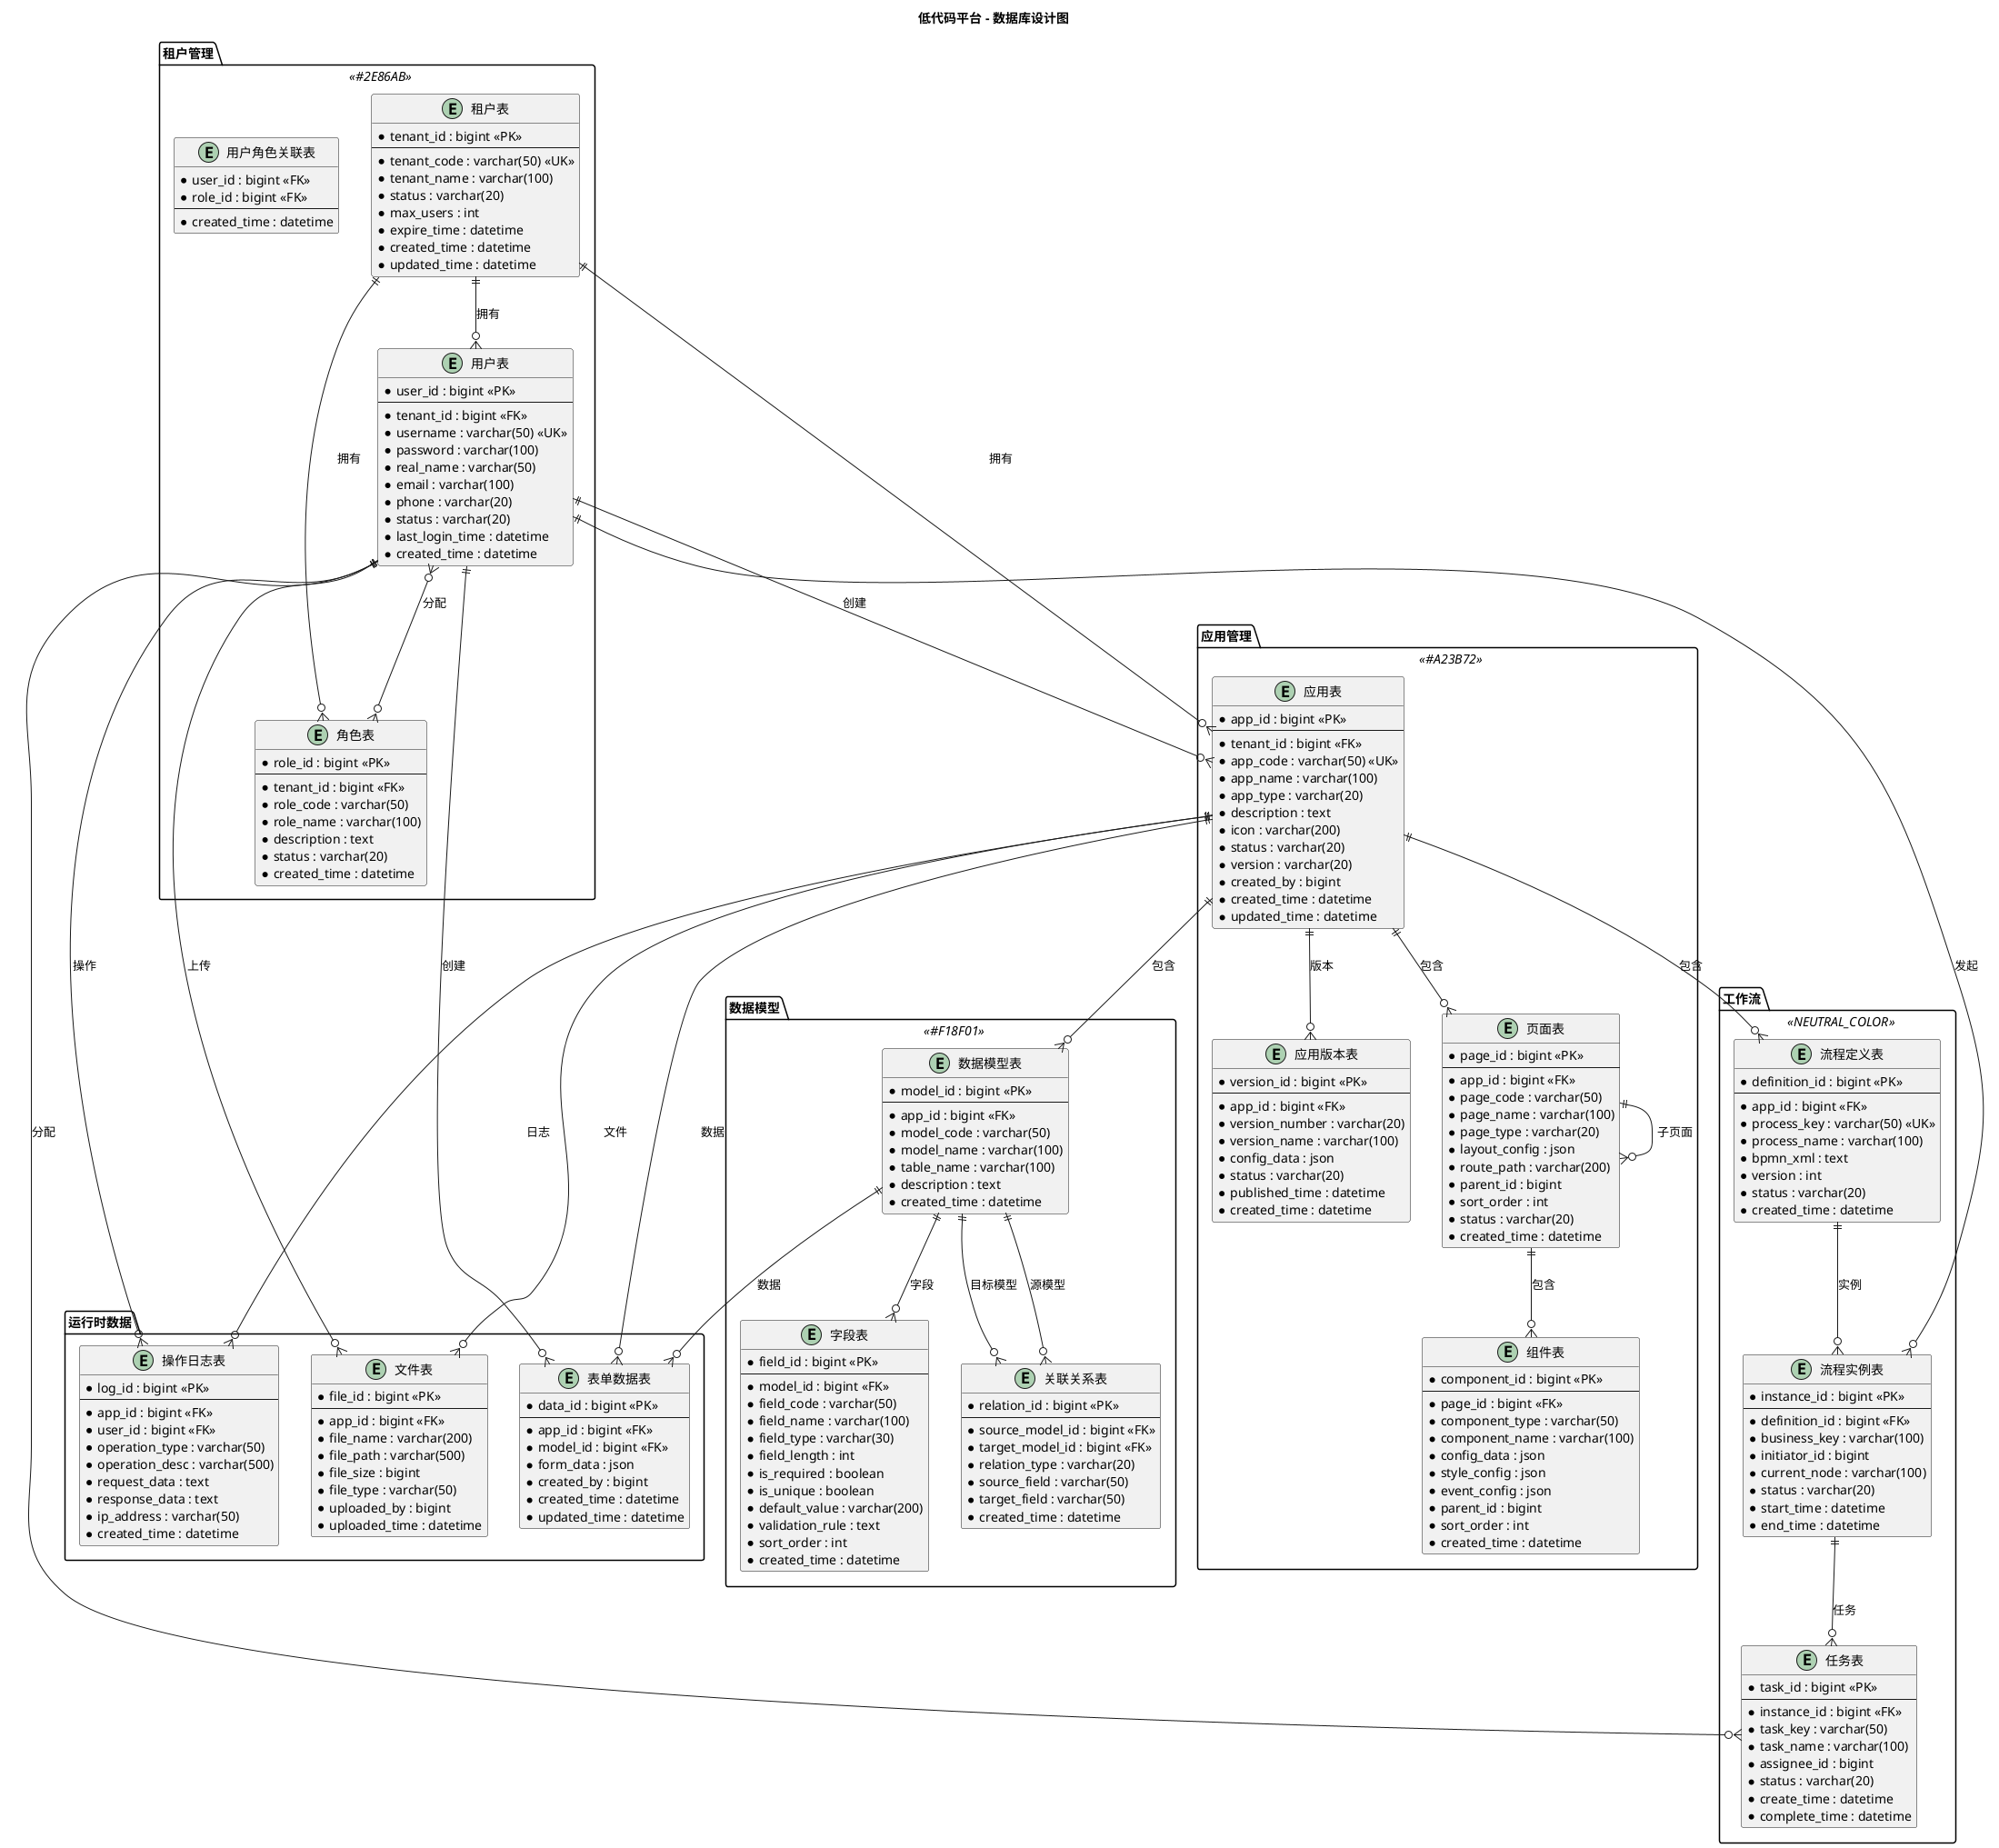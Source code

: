 @startuml

title 低代码平台 - 数据库设计图

!define PRIMARY_COLOR #2E86AB
!define SECONDARY_COLOR #A23B72  
!define ACCENT_COLOR #F18F01

package "租户管理" <<PRIMARY_COLOR>> {
    entity "租户表" as tenant {
        * tenant_id : bigint <<PK>>
        --
        * tenant_code : varchar(50) <<UK>>
        * tenant_name : varchar(100)
        * status : varchar(20)
        * max_users : int
        * expire_time : datetime
        * created_time : datetime
        * updated_time : datetime
    }
    
    entity "用户表" as user {
        * user_id : bigint <<PK>>
        --
        * tenant_id : bigint <<FK>>
        * username : varchar(50) <<UK>>
        * password : varchar(100)
        * real_name : varchar(50)
        * email : varchar(100)
        * phone : varchar(20)
        * status : varchar(20)
        * last_login_time : datetime
        * created_time : datetime
    }
    
    entity "角色表" as role {
        * role_id : bigint <<PK>>
        --
        * tenant_id : bigint <<FK>>
        * role_code : varchar(50)
        * role_name : varchar(100)
        * description : text
        * status : varchar(20)
        * created_time : datetime
    }
    
    entity "用户角色关联表" as user_role {
        * user_id : bigint <<FK>>
        * role_id : bigint <<FK>>
        --
        * created_time : datetime
    }
}

package "应用管理" <<SECONDARY_COLOR>> {
    entity "应用表" as application {
        * app_id : bigint <<PK>>
        --
        * tenant_id : bigint <<FK>>
        * app_code : varchar(50) <<UK>>
        * app_name : varchar(100)
        * app_type : varchar(20)
        * description : text
        * icon : varchar(200)
        * status : varchar(20)
        * version : varchar(20)
        * created_by : bigint
        * created_time : datetime
        * updated_time : datetime
    }
    
    entity "应用版本表" as app_version {
        * version_id : bigint <<PK>>
        --
        * app_id : bigint <<FK>>
        * version_number : varchar(20)
        * version_name : varchar(100)
        * config_data : json
        * status : varchar(20)
        * published_time : datetime
        * created_time : datetime
    }
    
    entity "页面表" as page {
        * page_id : bigint <<PK>>
        --
        * app_id : bigint <<FK>>
        * page_code : varchar(50)
        * page_name : varchar(100)
        * page_type : varchar(20)
        * layout_config : json
        * route_path : varchar(200)
        * parent_id : bigint
        * sort_order : int
        * status : varchar(20)
        * created_time : datetime
    }
    
    entity "组件表" as component {
        * component_id : bigint <<PK>>
        --
        * page_id : bigint <<FK>>
        * component_type : varchar(50)
        * component_name : varchar(100)
        * config_data : json
        * style_config : json
        * event_config : json
        * parent_id : bigint
        * sort_order : int
        * created_time : datetime
    }
}

package "数据模型" <<ACCENT_COLOR>> {
    entity "数据模型表" as data_model {
        * model_id : bigint <<PK>>
        --
        * app_id : bigint <<FK>>
        * model_code : varchar(50)
        * model_name : varchar(100)
        * table_name : varchar(100)
        * description : text
        * created_time : datetime
    }
    
    entity "字段表" as field {
        * field_id : bigint <<PK>>
        --
        * model_id : bigint <<FK>>
        * field_code : varchar(50)
        * field_name : varchar(100)
        * field_type : varchar(30)
        * field_length : int
        * is_required : boolean
        * is_unique : boolean
        * default_value : varchar(200)
        * validation_rule : text
        * sort_order : int
        * created_time : datetime
    }
    
    entity "关联关系表" as relation {
        * relation_id : bigint <<PK>>
        --
        * source_model_id : bigint <<FK>>
        * target_model_id : bigint <<FK>>
        * relation_type : varchar(20)
        * source_field : varchar(50)
        * target_field : varchar(50)
        * created_time : datetime
    }
}

package "工作流" <<NEUTRAL_COLOR>> {
    entity "流程定义表" as workflow_definition {
        * definition_id : bigint <<PK>>
        --
        * app_id : bigint <<FK>>
        * process_key : varchar(50) <<UK>>
        * process_name : varchar(100)
        * bpmn_xml : text
        * version : int
        * status : varchar(20)
        * created_time : datetime
    }
    
    entity "流程实例表" as workflow_instance {
        * instance_id : bigint <<PK>>
        --
        * definition_id : bigint <<FK>>
        * business_key : varchar(100)
        * initiator_id : bigint
        * current_node : varchar(100)
        * status : varchar(20)
        * start_time : datetime
        * end_time : datetime
    }
    
    entity "任务表" as task {
        * task_id : bigint <<PK>>
        --
        * instance_id : bigint <<FK>>
        * task_key : varchar(50)
        * task_name : varchar(100)
        * assignee_id : bigint
        * status : varchar(20)
        * create_time : datetime
        * complete_time : datetime
    }
}

package "运行时数据" {
    entity "表单数据表" as form_data {
        * data_id : bigint <<PK>>
        --
        * app_id : bigint <<FK>>
        * model_id : bigint <<FK>>
        * form_data : json
        * created_by : bigint
        * created_time : datetime
        * updated_time : datetime
    }
    
    entity "文件表" as file {
        * file_id : bigint <<PK>>
        --
        * app_id : bigint <<FK>>
        * file_name : varchar(200)
        * file_path : varchar(500)
        * file_size : bigint
        * file_type : varchar(50)
        * uploaded_by : bigint
        * uploaded_time : datetime
    }
    
    entity "操作日志表" as operation_log {
        * log_id : bigint <<PK>>
        --
        * app_id : bigint <<FK>>
        * user_id : bigint <<FK>>
        * operation_type : varchar(50)
        * operation_desc : varchar(500)
        * request_data : text
        * response_data : text
        * ip_address : varchar(50)
        * created_time : datetime
    }
}

' 关系定义
tenant ||--o{ user : "拥有"
tenant ||--o{ role : "拥有"
tenant ||--o{ application : "拥有"
user }o--o{ role : "分配"
user ||--o{ application : "创建"

application ||--o{ app_version : "版本"
application ||--o{ page : "包含"
application ||--o{ data_model : "包含"
application ||--o{ workflow_definition : "包含"
application ||--o{ form_data : "数据"
application ||--o{ file : "文件"
application ||--o{ operation_log : "日志"

page ||--o{ component : "包含"
page ||--o{ page : "子页面"

data_model ||--o{ field : "字段"
data_model ||--o{ relation : "源模型"
data_model ||--o{ relation : "目标模型"
data_model ||--o{ form_data : "数据"

workflow_definition ||--o{ workflow_instance : "实例"
workflow_instance ||--o{ task : "任务"

user ||--o{ workflow_instance : "发起"
user ||--o{ task : "分配"
user ||--o{ form_data : "创建"
user ||--o{ file : "上传"
user ||--o{ operation_log : "操作"

@enduml 